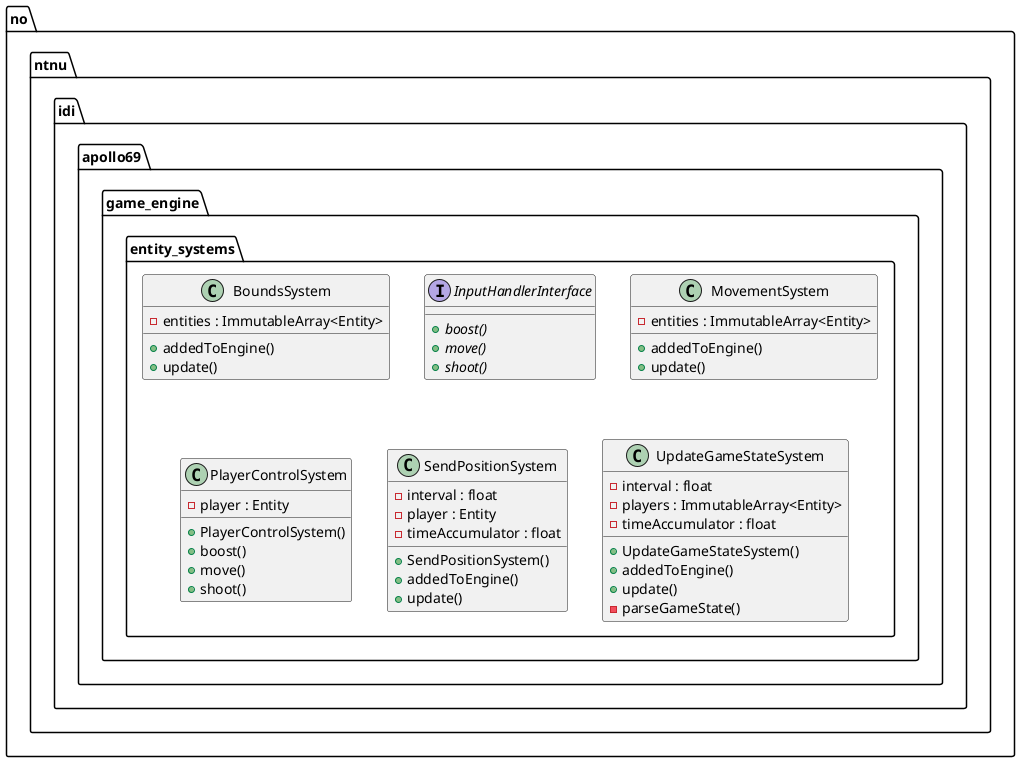 @startuml

        class no.ntnu.idi.apollo69.game_engine.entity_systems.BoundsSystem {
            - entities : ImmutableArray<Entity>
            + addedToEngine()
            + update()
        }
        interface no.ntnu.idi.apollo69.game_engine.entity_systems.InputHandlerInterface {
            {abstract} + boost()
            {abstract} + move()
            {abstract} + shoot()
        }
        class no.ntnu.idi.apollo69.game_engine.entity_systems.MovementSystem {
            - entities : ImmutableArray<Entity>
            + addedToEngine()
            + update()
        }
        class no.ntnu.idi.apollo69.game_engine.entity_systems.PlayerControlSystem {
            - player : Entity
            + PlayerControlSystem()
            + boost()
            + move()
            + shoot()
        }
        class no.ntnu.idi.apollo69.game_engine.entity_systems.SendPositionSystem {
            - interval : float
            - player : Entity
            - timeAccumulator : float
            + SendPositionSystem()
            + addedToEngine()
            + update()
        }
        class no.ntnu.idi.apollo69.game_engine.entity_systems.UpdateGameStateSystem {
            - interval : float
            - players : ImmutableArray<Entity>
            - timeAccumulator : float
            + UpdateGameStateSystem()
            + addedToEngine()
            + update()
            - parseGameState()
        }


@enduml
